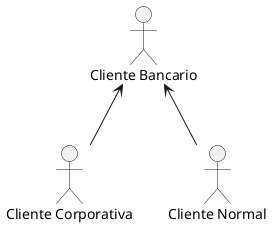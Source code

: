 @startuml
'https://plantuml.com/use-case-diagram

:Cliente Bancario: as Cliente
:Cliente Corporativa: as Cliente2
:Cliente Normal: as Cliente3

Cliente <-- Cliente2
Cliente <-- Cliente3


@enduml
